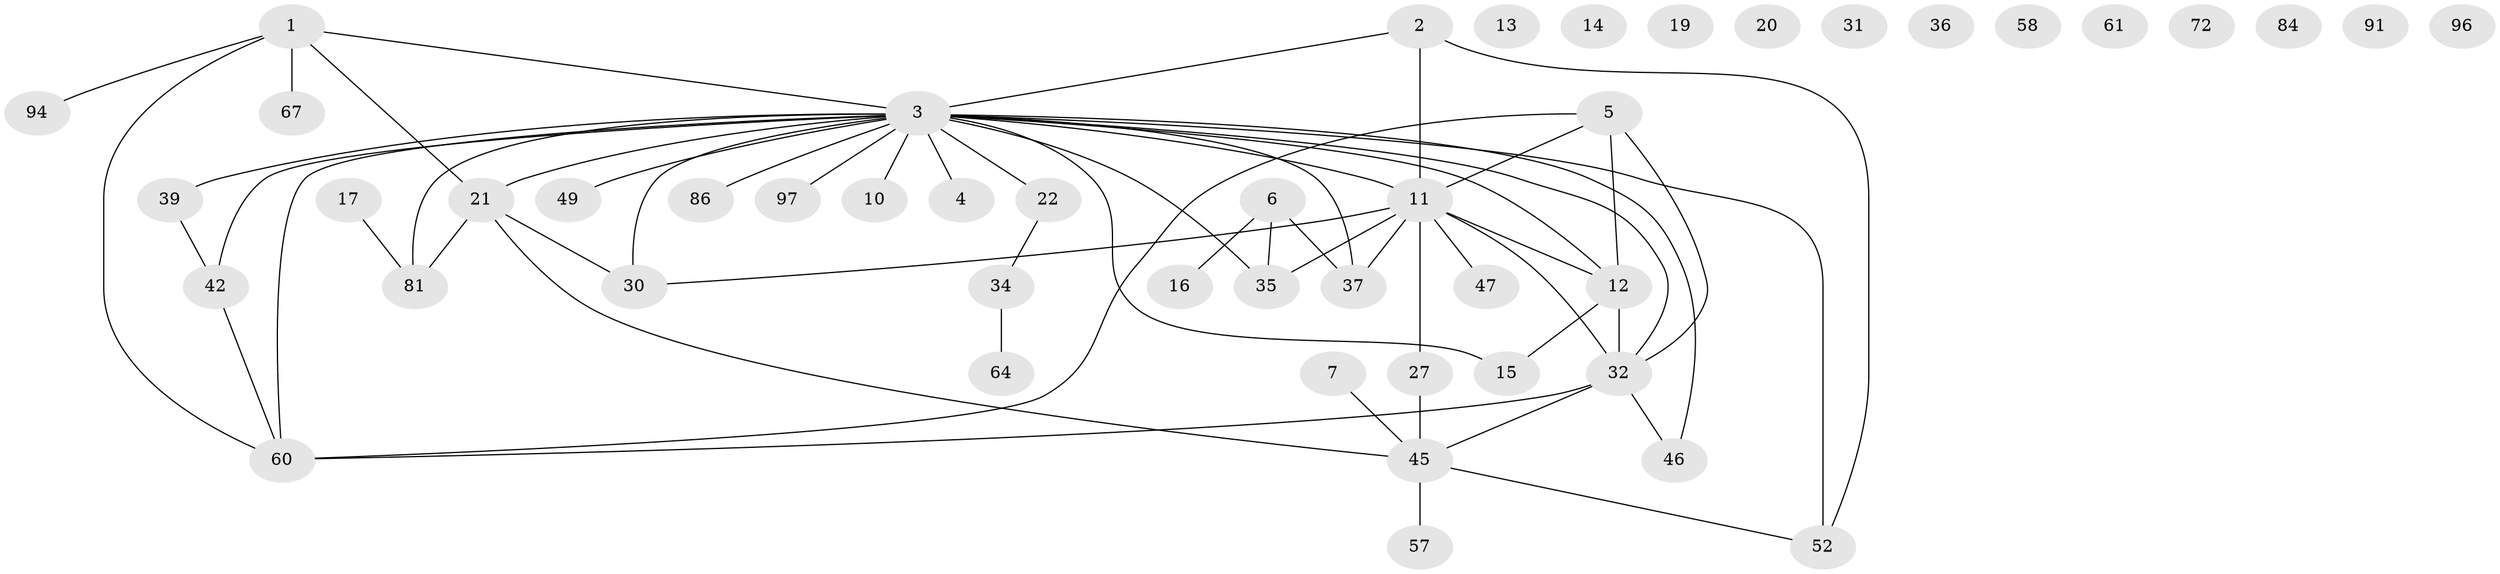 // original degree distribution, {1: 0.1958762886597938, 2: 0.28865979381443296, 3: 0.20618556701030927, 5: 0.030927835051546393, 6: 0.07216494845360824, 0: 0.12371134020618557, 4: 0.07216494845360824, 8: 0.010309278350515464}
// Generated by graph-tools (version 1.1) at 2025/13/03/09/25 04:13:03]
// undirected, 48 vertices, 59 edges
graph export_dot {
graph [start="1"]
  node [color=gray90,style=filled];
  1 [super="+65"];
  2 [super="+33+25"];
  3 [super="+71+8"];
  4 [super="+82"];
  5 [super="+56"];
  6 [super="+9+80"];
  7;
  10;
  11 [super="+26+18+24+75"];
  12 [super="+63"];
  13;
  14;
  15;
  16;
  17;
  19;
  20;
  21 [super="+55"];
  22;
  27 [super="+40"];
  30;
  31;
  32 [super="+53+59"];
  34 [super="+41"];
  35 [super="+92"];
  36;
  37 [super="+50+68"];
  39 [super="+43+89"];
  42 [super="+95+69"];
  45 [super="+78+74"];
  46 [super="+79"];
  47 [super="+73"];
  49;
  52 [super="+66"];
  57;
  58;
  60;
  61;
  64;
  67;
  72;
  81;
  84;
  86;
  91;
  94;
  96;
  97;
  1 -- 3;
  1 -- 67;
  1 -- 21;
  1 -- 60;
  1 -- 94;
  2 -- 11;
  2 -- 3;
  2 -- 52;
  3 -- 4;
  3 -- 10;
  3 -- 11 [weight=2];
  3 -- 12;
  3 -- 15 [weight=2];
  3 -- 81;
  3 -- 21;
  3 -- 22;
  3 -- 86 [weight=2];
  3 -- 30;
  3 -- 32;
  3 -- 97;
  3 -- 35;
  3 -- 37;
  3 -- 39;
  3 -- 42;
  3 -- 49;
  3 -- 52;
  3 -- 60 [weight=2];
  3 -- 46;
  5 -- 32;
  5 -- 60;
  5 -- 12;
  5 -- 11;
  6 -- 16;
  6 -- 35;
  6 -- 37;
  7 -- 45;
  11 -- 47 [weight=2];
  11 -- 32;
  11 -- 30;
  11 -- 12;
  11 -- 35;
  11 -- 37;
  11 -- 27;
  12 -- 32;
  12 -- 15;
  17 -- 81;
  21 -- 81;
  21 -- 45;
  21 -- 30;
  22 -- 34;
  27 -- 45;
  32 -- 45;
  32 -- 60;
  32 -- 46;
  34 -- 64;
  39 -- 42;
  42 -- 60;
  45 -- 57;
  45 -- 52;
}
